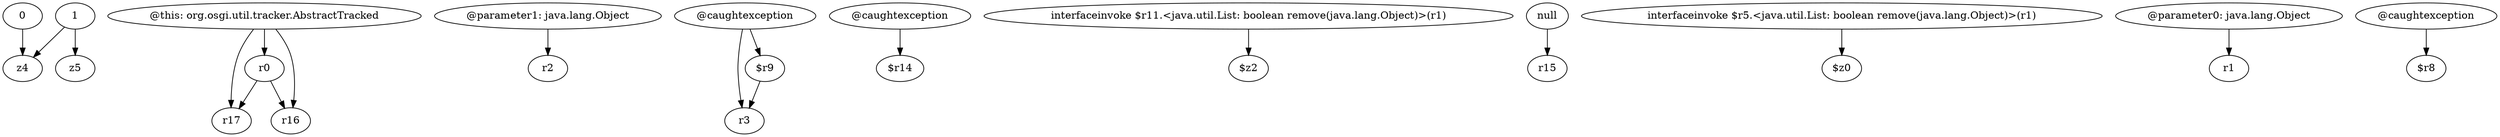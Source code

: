digraph g {
0[label="0"]
1[label="z4"]
0->1[label=""]
2[label="1"]
2->1[label=""]
3[label="@this: org.osgi.util.tracker.AbstractTracked"]
4[label="r17"]
3->4[label=""]
5[label="@parameter1: java.lang.Object"]
6[label="r2"]
5->6[label=""]
7[label="@caughtexception"]
8[label="r3"]
7->8[label=""]
9[label="$r9"]
9->8[label=""]
10[label="z5"]
2->10[label=""]
11[label="@caughtexception"]
12[label="$r14"]
11->12[label=""]
13[label="r0"]
3->13[label=""]
13->4[label=""]
14[label="r16"]
13->14[label=""]
3->14[label=""]
15[label="interfaceinvoke $r11.<java.util.List: boolean remove(java.lang.Object)>(r1)"]
16[label="$z2"]
15->16[label=""]
17[label="null"]
18[label="r15"]
17->18[label=""]
19[label="interfaceinvoke $r5.<java.util.List: boolean remove(java.lang.Object)>(r1)"]
20[label="$z0"]
19->20[label=""]
21[label="@parameter0: java.lang.Object"]
22[label="r1"]
21->22[label=""]
7->9[label=""]
23[label="@caughtexception"]
24[label="$r8"]
23->24[label=""]
}